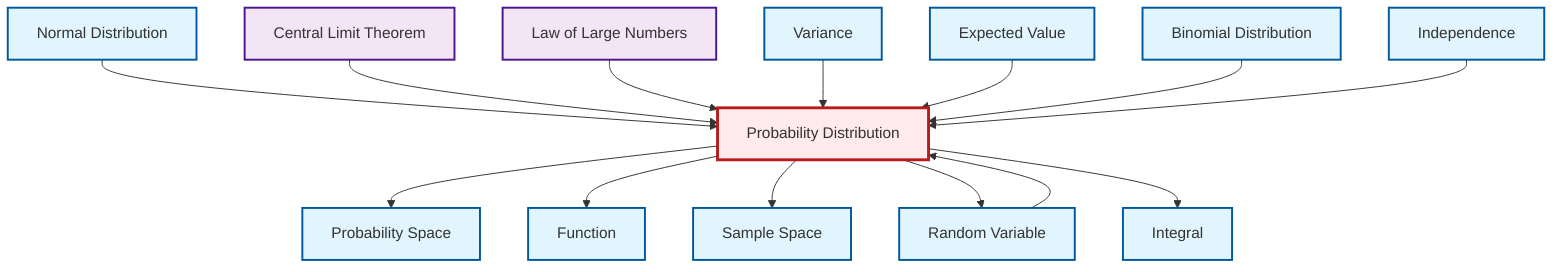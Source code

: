 graph TD
    classDef definition fill:#e1f5fe,stroke:#01579b,stroke-width:2px
    classDef theorem fill:#f3e5f5,stroke:#4a148c,stroke-width:2px
    classDef axiom fill:#fff3e0,stroke:#e65100,stroke-width:2px
    classDef example fill:#e8f5e9,stroke:#1b5e20,stroke-width:2px
    classDef current fill:#ffebee,stroke:#b71c1c,stroke-width:3px
    def-variance["Variance"]:::definition
    def-probability-space["Probability Space"]:::definition
    def-random-variable["Random Variable"]:::definition
    def-sample-space["Sample Space"]:::definition
    def-function["Function"]:::definition
    thm-central-limit["Central Limit Theorem"]:::theorem
    thm-law-of-large-numbers["Law of Large Numbers"]:::theorem
    def-independence["Independence"]:::definition
    def-probability-distribution["Probability Distribution"]:::definition
    def-expectation["Expected Value"]:::definition
    def-normal-distribution["Normal Distribution"]:::definition
    def-integral["Integral"]:::definition
    def-binomial-distribution["Binomial Distribution"]:::definition
    def-probability-distribution --> def-probability-space
    def-normal-distribution --> def-probability-distribution
    thm-central-limit --> def-probability-distribution
    thm-law-of-large-numbers --> def-probability-distribution
    def-probability-distribution --> def-function
    def-variance --> def-probability-distribution
    def-expectation --> def-probability-distribution
    def-probability-distribution --> def-sample-space
    def-random-variable --> def-probability-distribution
    def-probability-distribution --> def-random-variable
    def-probability-distribution --> def-integral
    def-binomial-distribution --> def-probability-distribution
    def-independence --> def-probability-distribution
    class def-probability-distribution current